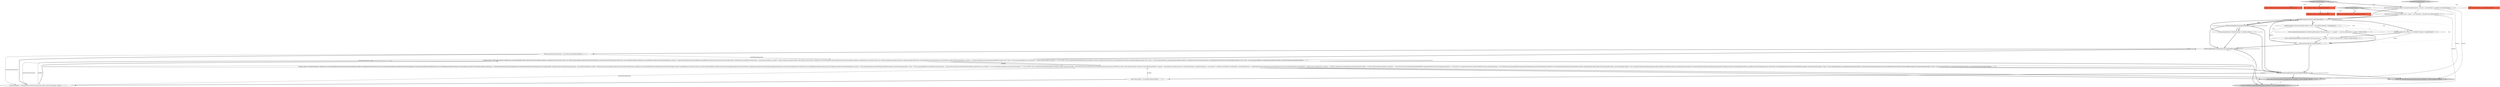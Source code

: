 digraph {
22 [style = filled, label = "Collection<String> groupIds@@@2@@@['0', '0', '1']", fillcolor = tomato, shape = box image = "AAA0AAABBB3BBB"];
8 [style = filled, label = "runnable.call(new Call(\"findCoordinator\",deadline,new LeastLoadedNodeProvider()){@Override AbstractRequest.Builder createRequest(int timeoutMs){return new FindCoordinatorRequest.Builder(FindCoordinatorRequest.CoordinatorType.GROUP,groupId)}@Override void handleResponse(AbstractResponse abstractResponse){final FindCoordinatorResponse response = (FindCoordinatorResponse)abstractResponseif (handleFindCoordinatorError(response,futures.get(groupId))) returnfinal long nowDeleteConsumerGroups = time.milliseconds()final int nodeId = response.node().id()runnable.call(new Call(\"deleteConsumerGroups\",deadline,new ConstantNodeIdProvider(nodeId)){@Override AbstractRequest.Builder createRequest(int timeoutMs){return new DeleteGroupsRequest.Builder(Collections.singleton(groupId))}@Override void handleResponse(AbstractResponse abstractResponse){final DeleteGroupsResponse response = (DeleteGroupsResponse)abstractResponseKafkaFutureImpl<Void> future = futures.get(groupId)final Errors groupError = response.get(groupId)if (groupError != Errors.NONE) {future.completeExceptionally(groupError.exception())}{future.complete(null)}}@Override void handleFailure(Throwable throwable){KafkaFutureImpl<Void> future = futures.get(groupId)future.completeExceptionally(throwable)}},nowDeleteConsumerGroups)}@Override void handleFailure(Throwable throwable){KafkaFutureImpl<Void> future = futures.get(groupId)future.completeExceptionally(throwable)}},startFindCoordinatorMs)@@@18@@@['1', '1', '1']", fillcolor = white, shape = ellipse image = "AAA0AAABBB1BBB"];
27 [style = filled, label = "deleteConsumerGroups['0', '0', '1']", fillcolor = lightgray, shape = diamond image = "AAA0AAABBB3BBB"];
20 [style = filled, label = "final long startFindCoordinatorMs = time.milliseconds()@@@16@@@['0', '0', '1']", fillcolor = white, shape = ellipse image = "AAA0AAABBB3BBB"];
23 [style = filled, label = "return new DeleteConsumerGroupsResult(new HashMap<>(futures))@@@56@@@['0', '0', '1']", fillcolor = lightgray, shape = ellipse image = "AAA0AAABBB3BBB"];
24 [style = filled, label = "futures.get(groupId).isCompletedExceptionally()@@@15@@@['0', '0', '1']", fillcolor = white, shape = diamond image = "AAA0AAABBB3BBB"];
11 [style = filled, label = "final long deadline = calcDeadlineMs(startFindCoordinatorMs,options.timeoutMs())@@@17@@@['1', '1', '1']", fillcolor = white, shape = ellipse image = "AAA0AAABBB1BBB"];
5 [style = filled, label = "final Collection<String> groupIds@@@2@@@['1', '1', '0']", fillcolor = tomato, shape = box image = "AAA0AAABBB1BBB"];
26 [style = filled, label = "KafkaFutureImpl<Void> future = new KafkaFutureImpl<>()@@@6@@@['0', '0', '1']", fillcolor = white, shape = ellipse image = "AAA0AAABBB3BBB"];
14 [style = filled, label = "futures.put(groupId,future)@@@8@@@['1', '1', '1']", fillcolor = white, shape = ellipse image = "AAA0AAABBB1BBB"];
6 [style = filled, label = "KafkaFutureImpl<ConsumerGroupDescription> future = new KafkaFutureImpl<>()@@@6@@@['1', '1', '0']", fillcolor = white, shape = ellipse image = "AAA0AAABBB1BBB"];
10 [style = filled, label = "entry.getValue().isCompletedExceptionally()@@@15@@@['1', '1', '0']", fillcolor = white, shape = diamond image = "AAA0AAABBB1BBB"];
4 [style = filled, label = "final Collection<String> groupIds@@@2@@@['1', '0', '0']", fillcolor = tomato, shape = box image = "AAA0AAABBB1BBB"];
13 [style = filled, label = "final Map<String,KafkaFutureImpl<ConsumerGroupDescription>> futures = new HashMap<>(groupIds.size())@@@3@@@['1', '1', '0']", fillcolor = white, shape = ellipse image = "AAA0AAABBB1BBB"];
21 [style = filled, label = "final Map<String,KafkaFutureImpl<Void>> futures = new HashMap<>(groupIds.size())@@@3@@@['0', '0', '1']", fillcolor = white, shape = ellipse image = "AAA0AAABBB3BBB"];
3 [style = filled, label = "final String groupId = entry.getKey()@@@16@@@['1', '1', '0']", fillcolor = white, shape = ellipse image = "AAA0AAABBB1BBB"];
2 [style = filled, label = "groupIdIsUnrepresentable(groupId)@@@5@@@['1', '1', '1']", fillcolor = white, shape = diamond image = "AAA0AAABBB1BBB"];
19 [style = filled, label = "DeleteConsumerGroupsOptions options@@@2@@@['0', '0', '1']", fillcolor = tomato, shape = box image = "AAA0AAABBB3BBB"];
25 [style = filled, label = "future.completeExceptionally(new ApiException(\"The given group id '\" + groupId + \"' cannot be represented in a request.\"))@@@7@@@['0', '0', '1']", fillcolor = white, shape = ellipse image = "AAA0AAABBB3BBB"];
16 [style = filled, label = "return new DescribeConsumerGroupsResult(new HashMap<>(futures))@@@74@@@['0', '1', '0']", fillcolor = lightgray, shape = ellipse image = "AAA0AAABBB2BBB"];
18 [style = filled, label = "describeConsumerGroups['0', '1', '0']", fillcolor = lightgray, shape = diamond image = "AAA0AAABBB2BBB"];
12 [style = filled, label = "future.completeExceptionally(new InvalidGroupIdException(\"The given group id '\" + groupId + \"' cannot be represented in a request.\"))@@@7@@@['1', '1', '0']", fillcolor = white, shape = ellipse image = "AAA0AAABBB1BBB"];
0 [style = filled, label = "describeConsumerGroups['1', '0', '0']", fillcolor = lightgray, shape = diamond image = "AAA0AAABBB1BBB"];
1 [style = filled, label = "!futures.containsKey(groupId)@@@10@@@['1', '1', '1']", fillcolor = white, shape = diamond image = "AAA0AAABBB1BBB"];
7 [style = filled, label = "return new DescribeConsumerGroupsResult(new HashMap<>(futures))@@@73@@@['1', '0', '0']", fillcolor = lightgray, shape = ellipse image = "AAA0AAABBB1BBB"];
9 [style = filled, label = "futures.put(groupId,new KafkaFutureImpl<>())@@@11@@@['1', '1', '1']", fillcolor = white, shape = ellipse image = "AAA0AAABBB1BBB"];
15 [style = filled, label = "runnable.call(new Call(\"findCoordinator\",deadline,new LeastLoadedNodeProvider()){@Override AbstractRequest.Builder createRequest(int timeoutMs){return new FindCoordinatorRequest.Builder(FindCoordinatorRequest.CoordinatorType.GROUP,groupId)}@Override void handleResponse(AbstractResponse abstractResponse){final FindCoordinatorResponse fcResponse = (FindCoordinatorResponse)abstractResponseif (handleFindCoordinatorError(fcResponse,futures.get(groupId))) returnfinal long nowDescribeConsumerGroups = time.milliseconds()final int nodeId = fcResponse.node().id()runnable.call(new Call(\"describeConsumerGroups\",deadline,new ConstantNodeIdProvider(nodeId)){@Override AbstractRequest.Builder createRequest(int timeoutMs){return new DescribeGroupsRequest.Builder(new DescribeGroupsRequestData().setGroups(Collections.singletonList(groupId)).setIncludeAuthorizedOperations(options.includeAuthorizedOperations()))}@Override void handleResponse(AbstractResponse abstractResponse){final DescribeGroupsResponse response = (DescribeGroupsResponse)abstractResponseKafkaFutureImpl<ConsumerGroupDescription> future = futures.get(groupId)final DescribedGroup describedGroup = response.data().groups().stream().filter(null).findFirst().get()final Errors groupError = Errors.forCode(describedGroup.errorCode())if (groupError != Errors.NONE) {future.completeExceptionally(groupError.exception())}{final String protocolType = describedGroup.protocolType()if (protocolType.equals(ConsumerProtocol.PROTOCOL_TYPE) || protocolType.isEmpty()) {final List<DescribedGroupMember> members = describedGroup.members()final List<MemberDescription> memberDescriptions = new ArrayList<>(members.size())final Set<AclOperation> authorizedOperations = validAclOperations(describedGroup.authorizedOperations())for (DescribedGroupMember groupMember : members){Set<TopicPartition> partitions = Collections.emptySet()if (groupMember.memberAssignment().length > 0) {final PartitionAssignor.Assignment assignment = ConsumerProtocol.deserializeAssignment(ByteBuffer.wrap(groupMember.memberAssignment()))partitions = new HashSet<>(assignment.partitions())}final MemberDescription memberDescription = new MemberDescription(groupMember.memberId(),groupMember.clientId(),groupMember.clientHost(),new MemberAssignment(partitions))memberDescriptions.add(memberDescription)}final ConsumerGroupDescription consumerGroupDescription = new ConsumerGroupDescription(groupId,protocolType.isEmpty(),memberDescriptions,describedGroup.protocolData(),ConsumerGroupState.parse(describedGroup.groupState()),fcResponse.node(),authorizedOperations)future.complete(consumerGroupDescription)}}}@Override void handleFailure(Throwable throwable){KafkaFutureImpl<ConsumerGroupDescription> future = futures.get(groupId)future.completeExceptionally(throwable)}},nowDescribeConsumerGroups)}@Override void handleFailure(Throwable throwable){KafkaFutureImpl<ConsumerGroupDescription> future = futures.get(groupId)future.completeExceptionally(throwable)}},startFindCoordinatorMs)@@@19@@@['1', '1', '0']", fillcolor = white, shape = ellipse image = "AAA0AAABBB1BBB"];
17 [style = filled, label = "final DescribeConsumerGroupsOptions options@@@2@@@['0', '1', '0']", fillcolor = tomato, shape = box image = "AAA0AAABBB2BBB"];
10->16 [style = bold, label=""];
5->22 [style = dashed, label="0"];
12->25 [style = dashed, label="0"];
2->1 [style = dotted, label="false"];
27->22 [style = dotted, label="true"];
3->11 [style = bold, label=""];
26->14 [style = solid, label="future"];
1->9 [style = bold, label=""];
1->10 [style = bold, label=""];
2->26 [style = bold, label=""];
21->23 [style = solid, label="futures"];
3->15 [style = solid, label="groupId"];
20->8 [style = solid, label="startFindCoordinatorMs"];
13->21 [style = dashed, label="0"];
24->23 [style = bold, label=""];
1->9 [style = dotted, label="true"];
11->8 [style = solid, label="deadline"];
11->15 [style = solid, label="startFindCoordinatorMs"];
24->20 [style = bold, label=""];
18->5 [style = dotted, label="true"];
12->14 [style = bold, label=""];
6->26 [style = dashed, label="0"];
8->23 [style = bold, label=""];
9->2 [style = bold, label=""];
18->13 [style = bold, label=""];
25->14 [style = bold, label=""];
2->25 [style = dotted, label="true"];
13->16 [style = solid, label="futures"];
2->6 [style = dotted, label="true"];
14->24 [style = bold, label=""];
27->19 [style = dotted, label="true"];
15->7 [style = bold, label=""];
0->13 [style = bold, label=""];
1->24 [style = bold, label=""];
2->14 [style = dotted, label="true"];
10->3 [style = bold, label=""];
11->8 [style = solid, label="startFindCoordinatorMs"];
21->2 [style = bold, label=""];
0->5 [style = dotted, label="true"];
20->11 [style = solid, label="startFindCoordinatorMs"];
26->25 [style = bold, label=""];
7->23 [style = dashed, label="0"];
10->7 [style = bold, label=""];
9->24 [style = bold, label=""];
18->17 [style = dotted, label="true"];
10->24 [style = dashed, label="0"];
2->26 [style = dotted, label="true"];
11->8 [style = bold, label=""];
13->7 [style = solid, label="futures"];
2->1 [style = bold, label=""];
6->14 [style = solid, label="future"];
15->16 [style = bold, label=""];
6->12 [style = bold, label=""];
2->12 [style = dotted, label="true"];
2->6 [style = bold, label=""];
14->2 [style = bold, label=""];
0->4 [style = dotted, label="true"];
8->24 [style = bold, label=""];
13->2 [style = bold, label=""];
14->10 [style = bold, label=""];
8->15 [style = solid, label="deadline"];
15->10 [style = bold, label=""];
1->2 [style = bold, label=""];
8->15 [style = bold, label=""];
27->21 [style = bold, label=""];
9->10 [style = bold, label=""];
20->11 [style = bold, label=""];
}
